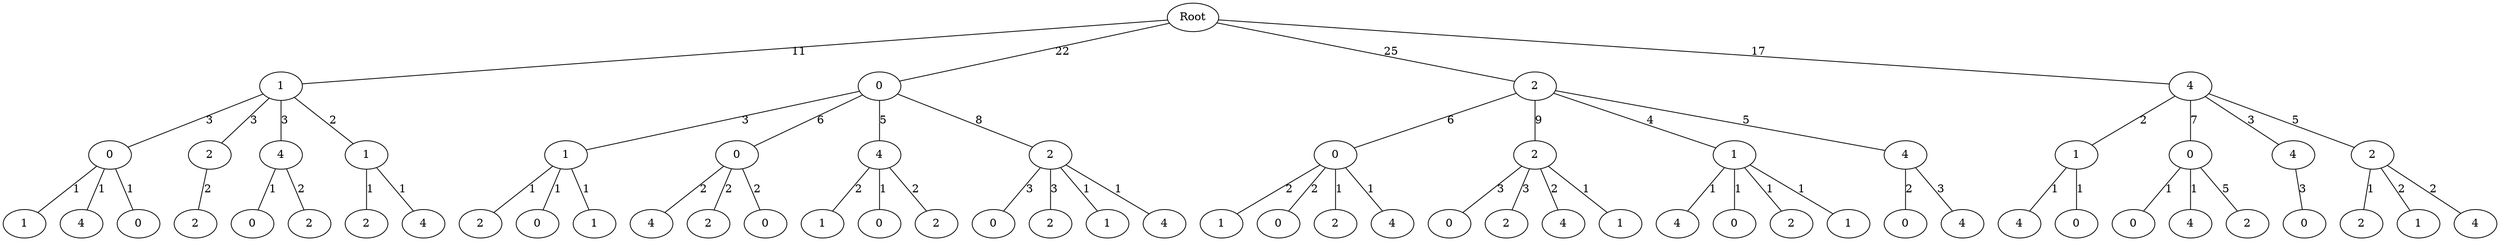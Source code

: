 graph PST {
node0[label = Root];
node1[label = 1];
"node0" -- "node1"[label = 11, prob = 1.0];
node2[label = 0];
"node0" -- "node2"[label = 22, prob = 0.67];
node3[label = 2];
"node0" -- "node3"[label = 25, prob = 0.43];
node4[label = 4];
"node0" -- "node4"[label = 17, prob = 0.23];
node5[label = 0];
"node1" -- "node5"[label = 3, prob = 0.04];
node6[label = 2];
"node1" -- "node6"[label = 3, prob = 0.04];
node7[label = 4];
"node1" -- "node7"[label = 3, prob = 0.04];
node8[label = 1];
"node1" -- "node8"[label = 2, prob = 0.02];
node9[label = 1];
"node2" -- "node9"[label = 3, prob = 0.03];
node10[label = 0];
"node2" -- "node10"[label = 6, prob = 0.06];
node11[label = 4];
"node2" -- "node11"[label = 5, prob = 0.05];
node12[label = 2];
"node2" -- "node12"[label = 8, prob = 0.07];
node13[label = 0];
"node3" -- "node13"[label = 6, prob = 0.05];
node14[label = 2];
"node3" -- "node14"[label = 9, prob = 0.07];
node15[label = 1];
"node3" -- "node15"[label = 4, prob = 0.03];
node16[label = 4];
"node3" -- "node16"[label = 5, prob = 0.04];
node17[label = 1];
"node4" -- "node17"[label = 2, prob = 0.01];
node18[label = 0];
"node4" -- "node18"[label = 7, prob = 0.05];
node19[label = 4];
"node4" -- "node19"[label = 3, prob = 0.02];
node20[label = 2];
"node4" -- "node20"[label = 5, prob = 0.03];
node21[label = 1];
"node5" -- "node21"[label = 1, prob = 0.01];
node22[label = 4];
"node5" -- "node22"[label = 1, prob = 0.01];
node23[label = 0];
"node5" -- "node23"[label = 1, prob = 0.01];
node24[label = 2];
"node6" -- "node24"[label = 2, prob = 0.01];
node25[label = 0];
"node7" -- "node25"[label = 1, prob = 0.01];
node26[label = 2];
"node7" -- "node26"[label = 2, prob = 0.01];
node27[label = 2];
"node8" -- "node27"[label = 1, prob = 0.01];
node28[label = 4];
"node8" -- "node28"[label = 1, prob = 0.01];
node29[label = 2];
"node9" -- "node29"[label = 1, prob = 0.01];
node30[label = 0];
"node9" -- "node30"[label = 1, prob = 0.01];
node31[label = 1];
"node9" -- "node31"[label = 1, prob = 0.01];
node32[label = 4];
"node10" -- "node32"[label = 2, prob = 0.01];
node33[label = 2];
"node10" -- "node33"[label = 2, prob = 0.01];
node34[label = 0];
"node10" -- "node34"[label = 2, prob = 0.01];
node35[label = 1];
"node11" -- "node35"[label = 2, prob = 0.01];
node36[label = 0];
"node11" -- "node36"[label = 1, prob = 0.01];
node37[label = 2];
"node11" -- "node37"[label = 2, prob = 0.01];
node38[label = 0];
"node12" -- "node38"[label = 3, prob = 0.02];
node39[label = 2];
"node12" -- "node39"[label = 3, prob = 0.02];
node40[label = 1];
"node12" -- "node40"[label = 1, prob = 0.01];
node41[label = 4];
"node12" -- "node41"[label = 1, prob = 0.01];
node42[label = 1];
"node13" -- "node42"[label = 2, prob = 0.01];
node43[label = 0];
"node13" -- "node43"[label = 2, prob = 0.01];
node44[label = 2];
"node13" -- "node44"[label = 1, prob = 0.01];
node45[label = 4];
"node13" -- "node45"[label = 1, prob = 0.01];
node46[label = 0];
"node14" -- "node46"[label = 3, prob = 0.02];
node47[label = 2];
"node14" -- "node47"[label = 3, prob = 0.02];
node48[label = 4];
"node14" -- "node48"[label = 2, prob = 0.01];
node49[label = 1];
"node14" -- "node49"[label = 1, prob = 0.01];
node50[label = 4];
"node15" -- "node50"[label = 1, prob = 0.01];
node51[label = 0];
"node15" -- "node51"[label = 1, prob = 0.01];
node52[label = 2];
"node15" -- "node52"[label = 1, prob = 0.01];
node53[label = 1];
"node15" -- "node53"[label = 1, prob = 0.01];
node54[label = 0];
"node16" -- "node54"[label = 2, prob = 0.01];
node55[label = 4];
"node16" -- "node55"[label = 3, prob = 0.01];
node56[label = 4];
"node17" -- "node56"[label = 1, prob = 0.0];
node57[label = 0];
"node17" -- "node57"[label = 1, prob = 0.0];
node58[label = 0];
"node18" -- "node58"[label = 1, prob = 0.0];
node59[label = 4];
"node18" -- "node59"[label = 1, prob = 0.0];
node60[label = 2];
"node18" -- "node60"[label = 5, prob = 0.02];
node61[label = 0];
"node19" -- "node61"[label = 3, prob = 0.01];
node62[label = 2];
"node20" -- "node62"[label = 1, prob = 0.0];
node63[label = 1];
"node20" -- "node63"[label = 2, prob = 0.01];
node64[label = 4];
"node20" -- "node64"[label = 2, prob = 0.01];
}